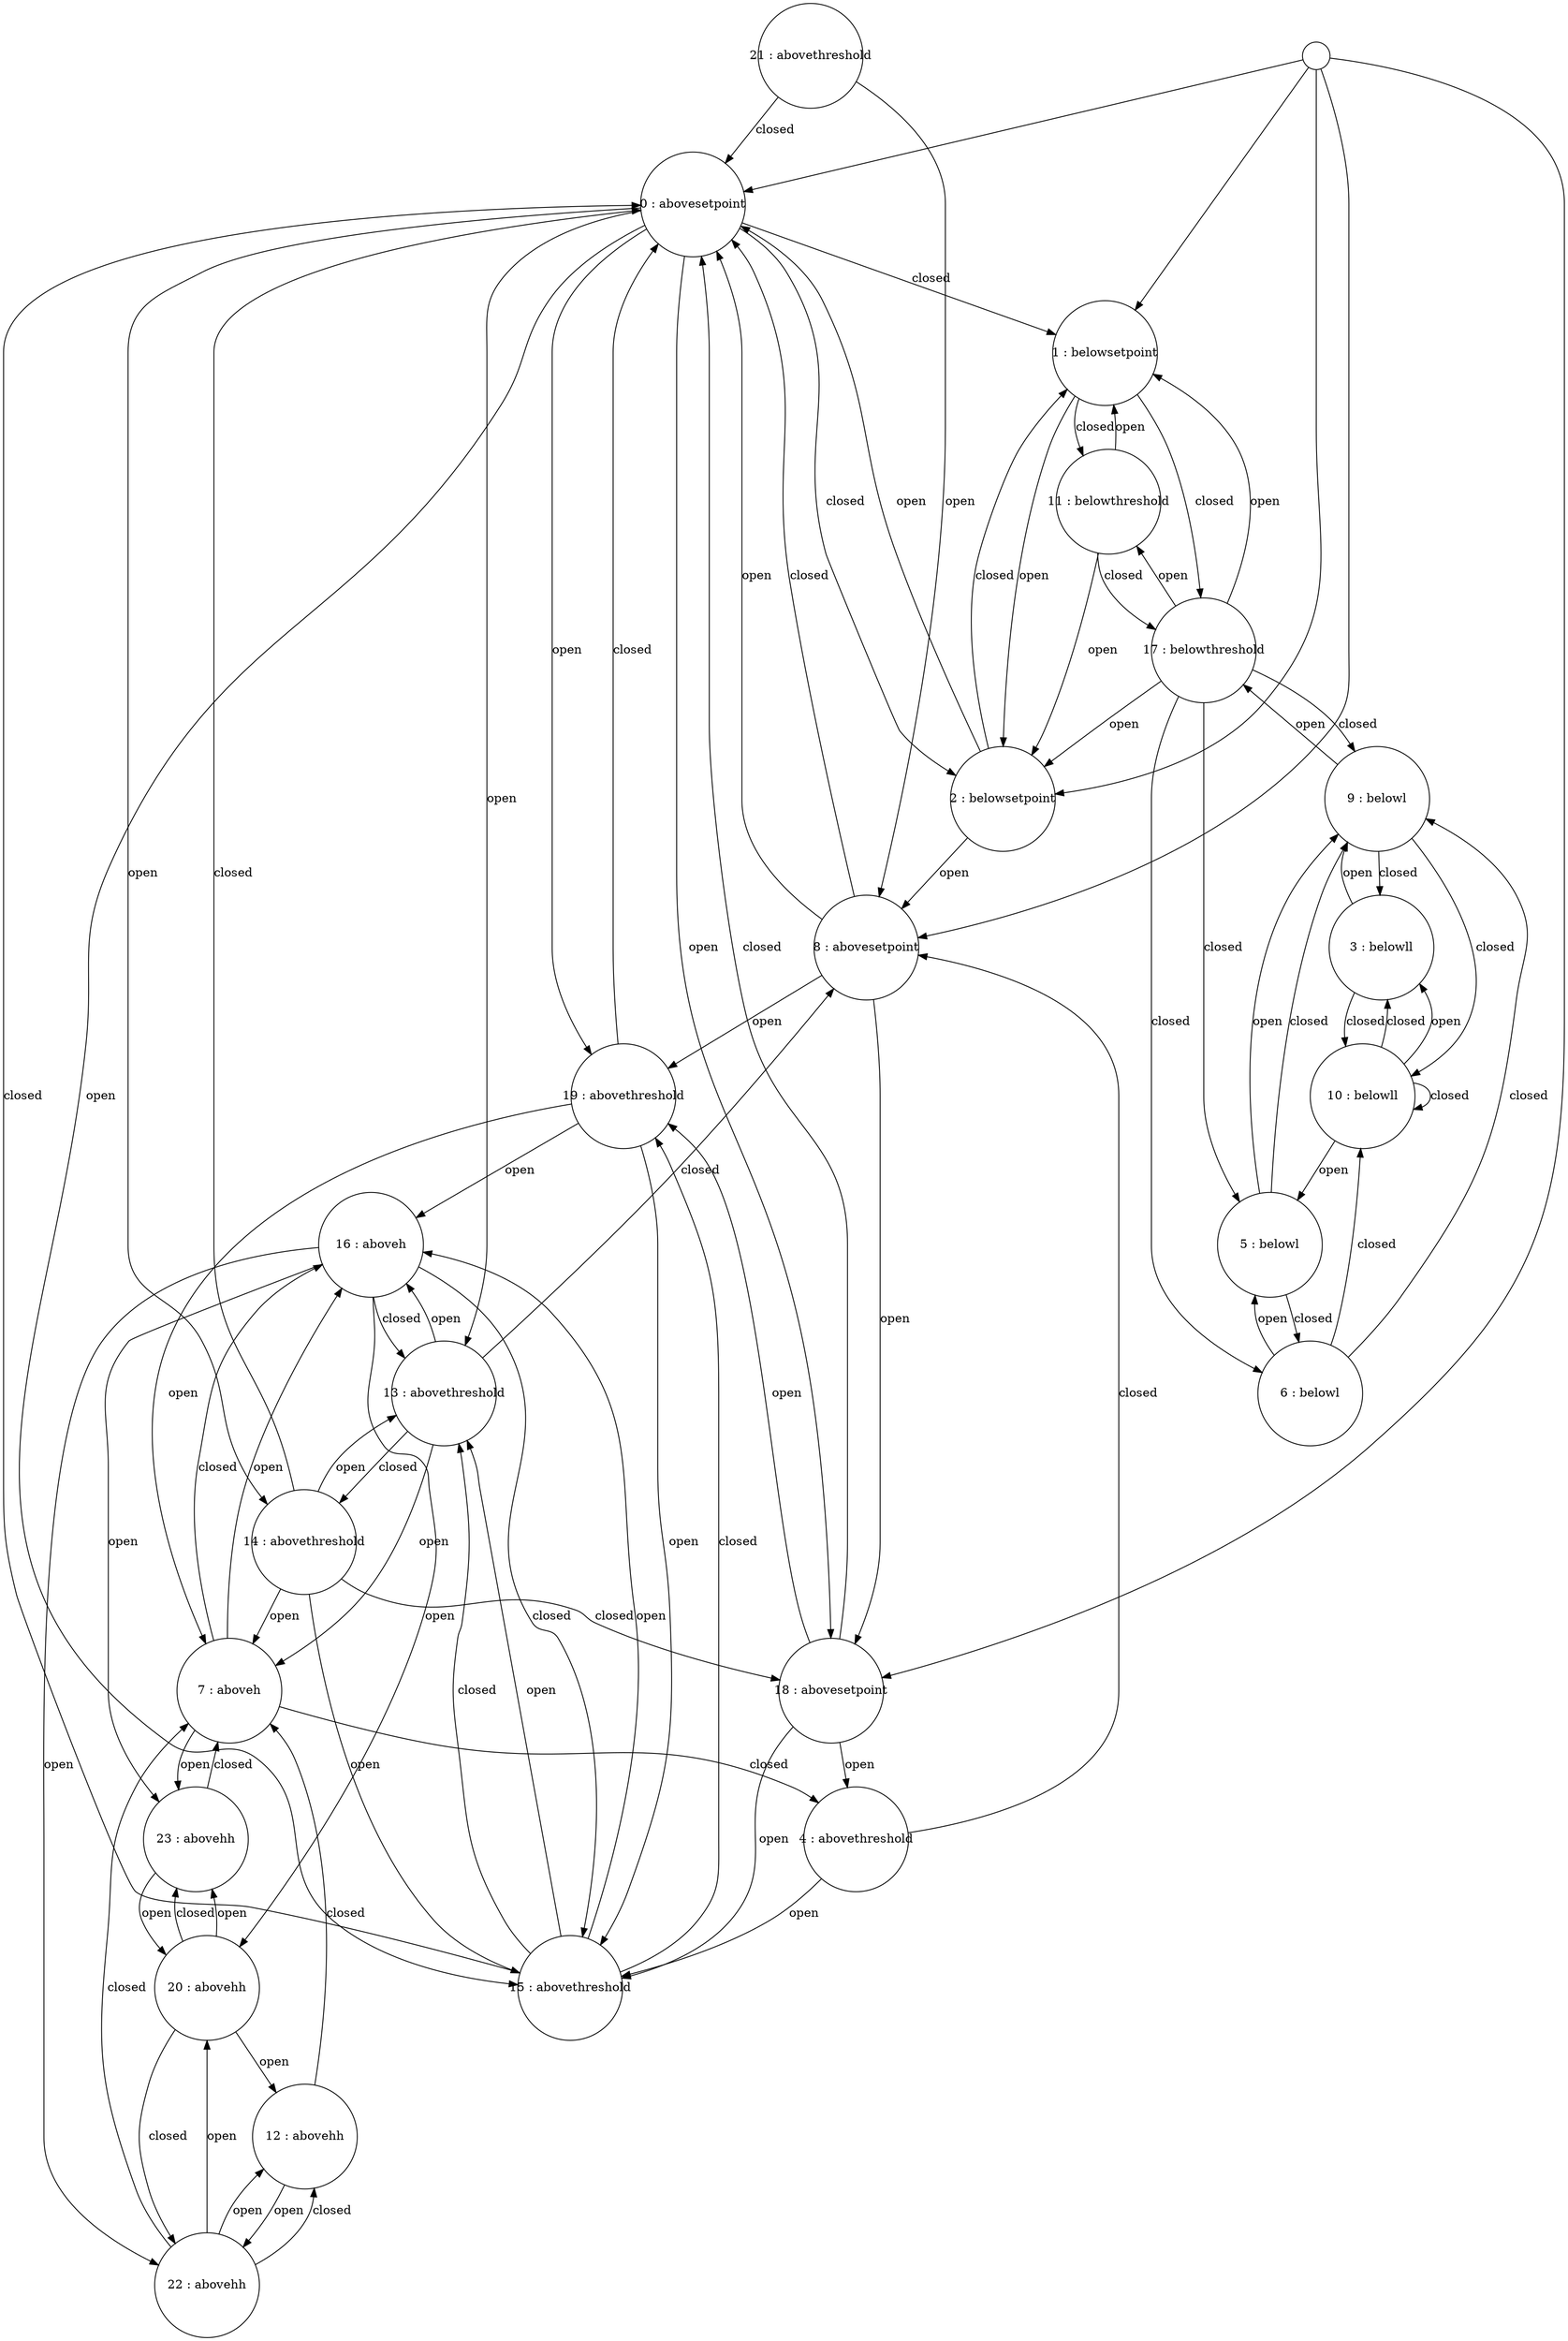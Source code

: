 # generated file
# command: dot -Tpng <filename> > filename.png
digraph Automaton {
    init [shape = circle, width=0.1, height=0.1, label=" "];
    node [fixedsize=true, width=1.7, height=1.7];
    0 [label = "0 : abovesetpoint"] [shape=circle];
    init -> 0;
    1 [label = "1 : belowsetpoint"] [shape=circle];
    init -> 1;
    2 [label = "2 : belowsetpoint"] [shape=circle];
    init -> 2;
    3 [label = "3 : belowll"] [shape=circle];
    4 [label = "4 : abovethreshold"] [shape=circle];
    5 [label = "5 : belowl"] [shape=circle];
    6 [label = "6 : belowl"] [shape=circle];
    7 [label = "7 : aboveh"] [shape=circle];
    8 [label = "8 : abovesetpoint"] [shape=circle];
    init -> 8;
    9 [label = "9 : belowl"] [shape=circle];
    10 [label = "10 : belowll"] [shape=circle];
    11 [label = "11 : belowthreshold"] [shape=circle];
    12 [label = "12 : abovehh"] [shape=circle];
    13 [label = "13 : abovethreshold"] [shape=circle];
    14 [label = "14 : abovethreshold"] [shape=circle];
    15 [label = "15 : abovethreshold"] [shape=circle];
    16 [label = "16 : aboveh"] [shape=circle];
    17 [label = "17 : belowthreshold"] [shape=circle];
    18 [label = "18 : abovesetpoint"] [shape=circle];
    init -> 18;
    19 [label = "19 : abovethreshold"] [shape=circle];
    20 [label = "20 : abovehh"] [shape=circle];
    21 [label = "21 : abovethreshold"] [shape=circle];
    22 [label = "22 : abovehh"] [shape=circle];
    23 [label = "23 : abovehh"] [shape=circle];
    0 -> 13 [label = "open"];
    0 -> 14 [label = "open"];
    0 -> 15 [label = "open"];
    0 -> 18 [label = "open"];
    0 -> 19 [label = "open"];
    0 -> 1 [label = "closed"];
    0 -> 2 [label = "closed"];
    1 -> 11 [label = "closed"];
    1 -> 17 [label = "closed"];
    1 -> 2 [label = "open"];
    2 -> 0 [label = "open"];
    2 -> 1 [label = "closed"];
    2 -> 8 [label = "open"];
    3 -> 10 [label = "closed"];
    3 -> 9 [label = "open"];
    4 -> 15 [label = "open"];
    4 -> 8 [label = "closed"];
    5 -> 6 [label = "closed"];
    5 -> 9 [label = "closed"];
    5 -> 9 [label = "open"];
    6 -> 10 [label = "closed"];
    6 -> 9 [label = "closed"];
    6 -> 5 [label = "open"];
    7 -> 16 [label = "closed"];
    7 -> 16 [label = "open"];
    7 -> 23 [label = "open"];
    7 -> 4 [label = "closed"];
    8 -> 0 [label = "closed"];
    8 -> 0 [label = "open"];
    8 -> 18 [label = "open"];
    8 -> 19 [label = "open"];
    9 -> 10 [label = "closed"];
    9 -> 17 [label = "open"];
    9 -> 3 [label = "closed"];
    10 -> 10 [label = "closed"];
    10 -> 3 [label = "closed"];
    10 -> 3 [label = "open"];
    10 -> 5 [label = "open"];
    11 -> 17 [label = "closed"];
    11 -> 1 [label = "open"];
    11 -> 2 [label = "open"];
    12 -> 22 [label = "open"];
    12 -> 7 [label = "closed"];
    13 -> 14 [label = "closed"];
    13 -> 16 [label = "open"];
    13 -> 7 [label = "open"];
    13 -> 8 [label = "closed"];
    14 -> 0 [label = "closed"];
    14 -> 13 [label = "open"];
    14 -> 15 [label = "open"];
    14 -> 18 [label = "closed"];
    14 -> 7 [label = "open"];
    15 -> 0 [label = "closed"];
    15 -> 13 [label = "closed"];
    15 -> 13 [label = "open"];
    15 -> 16 [label = "open"];
    15 -> 19 [label = "closed"];
    16 -> 13 [label = "closed"];
    16 -> 15 [label = "closed"];
    16 -> 20 [label = "open"];
    16 -> 22 [label = "open"];
    16 -> 23 [label = "open"];
    17 -> 11 [label = "open"];
    17 -> 1 [label = "open"];
    17 -> 2 [label = "open"];
    17 -> 5 [label = "closed"];
    17 -> 6 [label = "closed"];
    17 -> 9 [label = "closed"];
    18 -> 0 [label = "closed"];
    18 -> 15 [label = "open"];
    18 -> 19 [label = "open"];
    18 -> 4 [label = "open"];
    19 -> 0 [label = "closed"];
    19 -> 15 [label = "open"];
    19 -> 16 [label = "open"];
    19 -> 7 [label = "open"];
    20 -> 12 [label = "open"];
    20 -> 22 [label = "closed"];
    20 -> 23 [label = "closed"];
    20 -> 23 [label = "open"];
    21 -> 0 [label = "closed"];
    21 -> 8 [label = "open"];
    22 -> 12 [label = "closed"];
    22 -> 12 [label = "open"];
    22 -> 20 [label = "open"];
    22 -> 7 [label = "closed"];
    23 -> 20 [label = "open"];
    23 -> 7 [label = "closed"];
}
